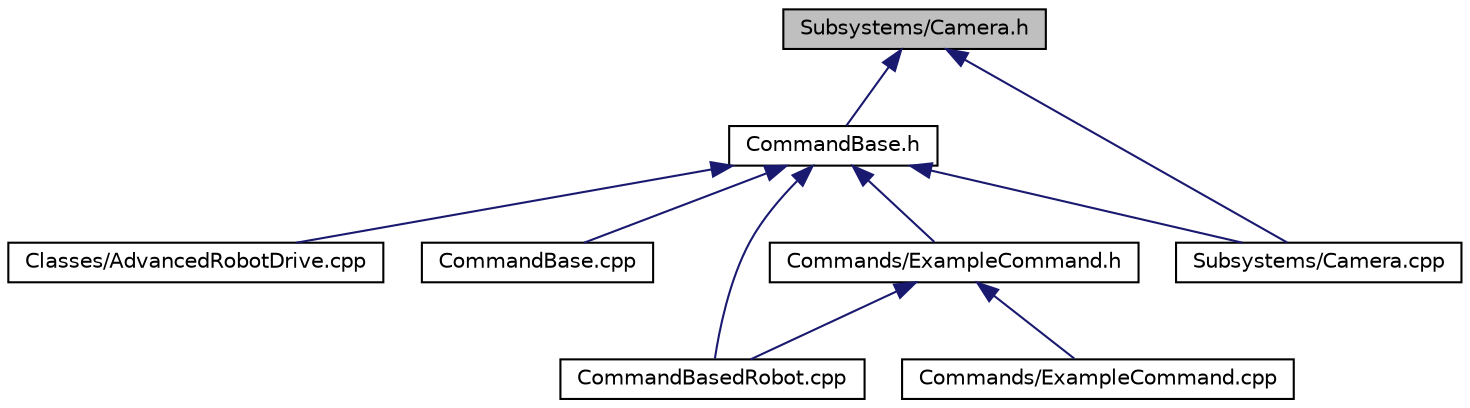 digraph G
{
  edge [fontname="Helvetica",fontsize="10",labelfontname="Helvetica",labelfontsize="10"];
  node [fontname="Helvetica",fontsize="10",shape=record];
  Node1 [label="Subsystems/Camera.h",height=0.2,width=0.4,color="black", fillcolor="grey75", style="filled" fontcolor="black"];
  Node1 -> Node2 [dir="back",color="midnightblue",fontsize="10",style="solid",fontname="Helvetica"];
  Node2 [label="CommandBase.h",height=0.2,width=0.4,color="black", fillcolor="white", style="filled",URL="$_command_base_8h.html"];
  Node2 -> Node3 [dir="back",color="midnightblue",fontsize="10",style="solid",fontname="Helvetica"];
  Node3 [label="Classes/AdvancedRobotDrive.cpp",height=0.2,width=0.4,color="black", fillcolor="white", style="filled",URL="$_advanced_robot_drive_8cpp.html"];
  Node2 -> Node4 [dir="back",color="midnightblue",fontsize="10",style="solid",fontname="Helvetica"];
  Node4 [label="CommandBase.cpp",height=0.2,width=0.4,color="black", fillcolor="white", style="filled",URL="$_command_base_8cpp.html"];
  Node2 -> Node5 [dir="back",color="midnightblue",fontsize="10",style="solid",fontname="Helvetica"];
  Node5 [label="Commands/ExampleCommand.h",height=0.2,width=0.4,color="black", fillcolor="white", style="filled",URL="$_example_command_8h.html"];
  Node5 -> Node6 [dir="back",color="midnightblue",fontsize="10",style="solid",fontname="Helvetica"];
  Node6 [label="CommandBasedRobot.cpp",height=0.2,width=0.4,color="black", fillcolor="white", style="filled",URL="$_command_based_robot_8cpp.html"];
  Node5 -> Node7 [dir="back",color="midnightblue",fontsize="10",style="solid",fontname="Helvetica"];
  Node7 [label="Commands/ExampleCommand.cpp",height=0.2,width=0.4,color="black", fillcolor="white", style="filled",URL="$_example_command_8cpp.html"];
  Node2 -> Node6 [dir="back",color="midnightblue",fontsize="10",style="solid",fontname="Helvetica"];
  Node2 -> Node8 [dir="back",color="midnightblue",fontsize="10",style="solid",fontname="Helvetica"];
  Node8 [label="Subsystems/Camera.cpp",height=0.2,width=0.4,color="black", fillcolor="white", style="filled",URL="$_camera_8cpp.html"];
  Node1 -> Node8 [dir="back",color="midnightblue",fontsize="10",style="solid",fontname="Helvetica"];
}
